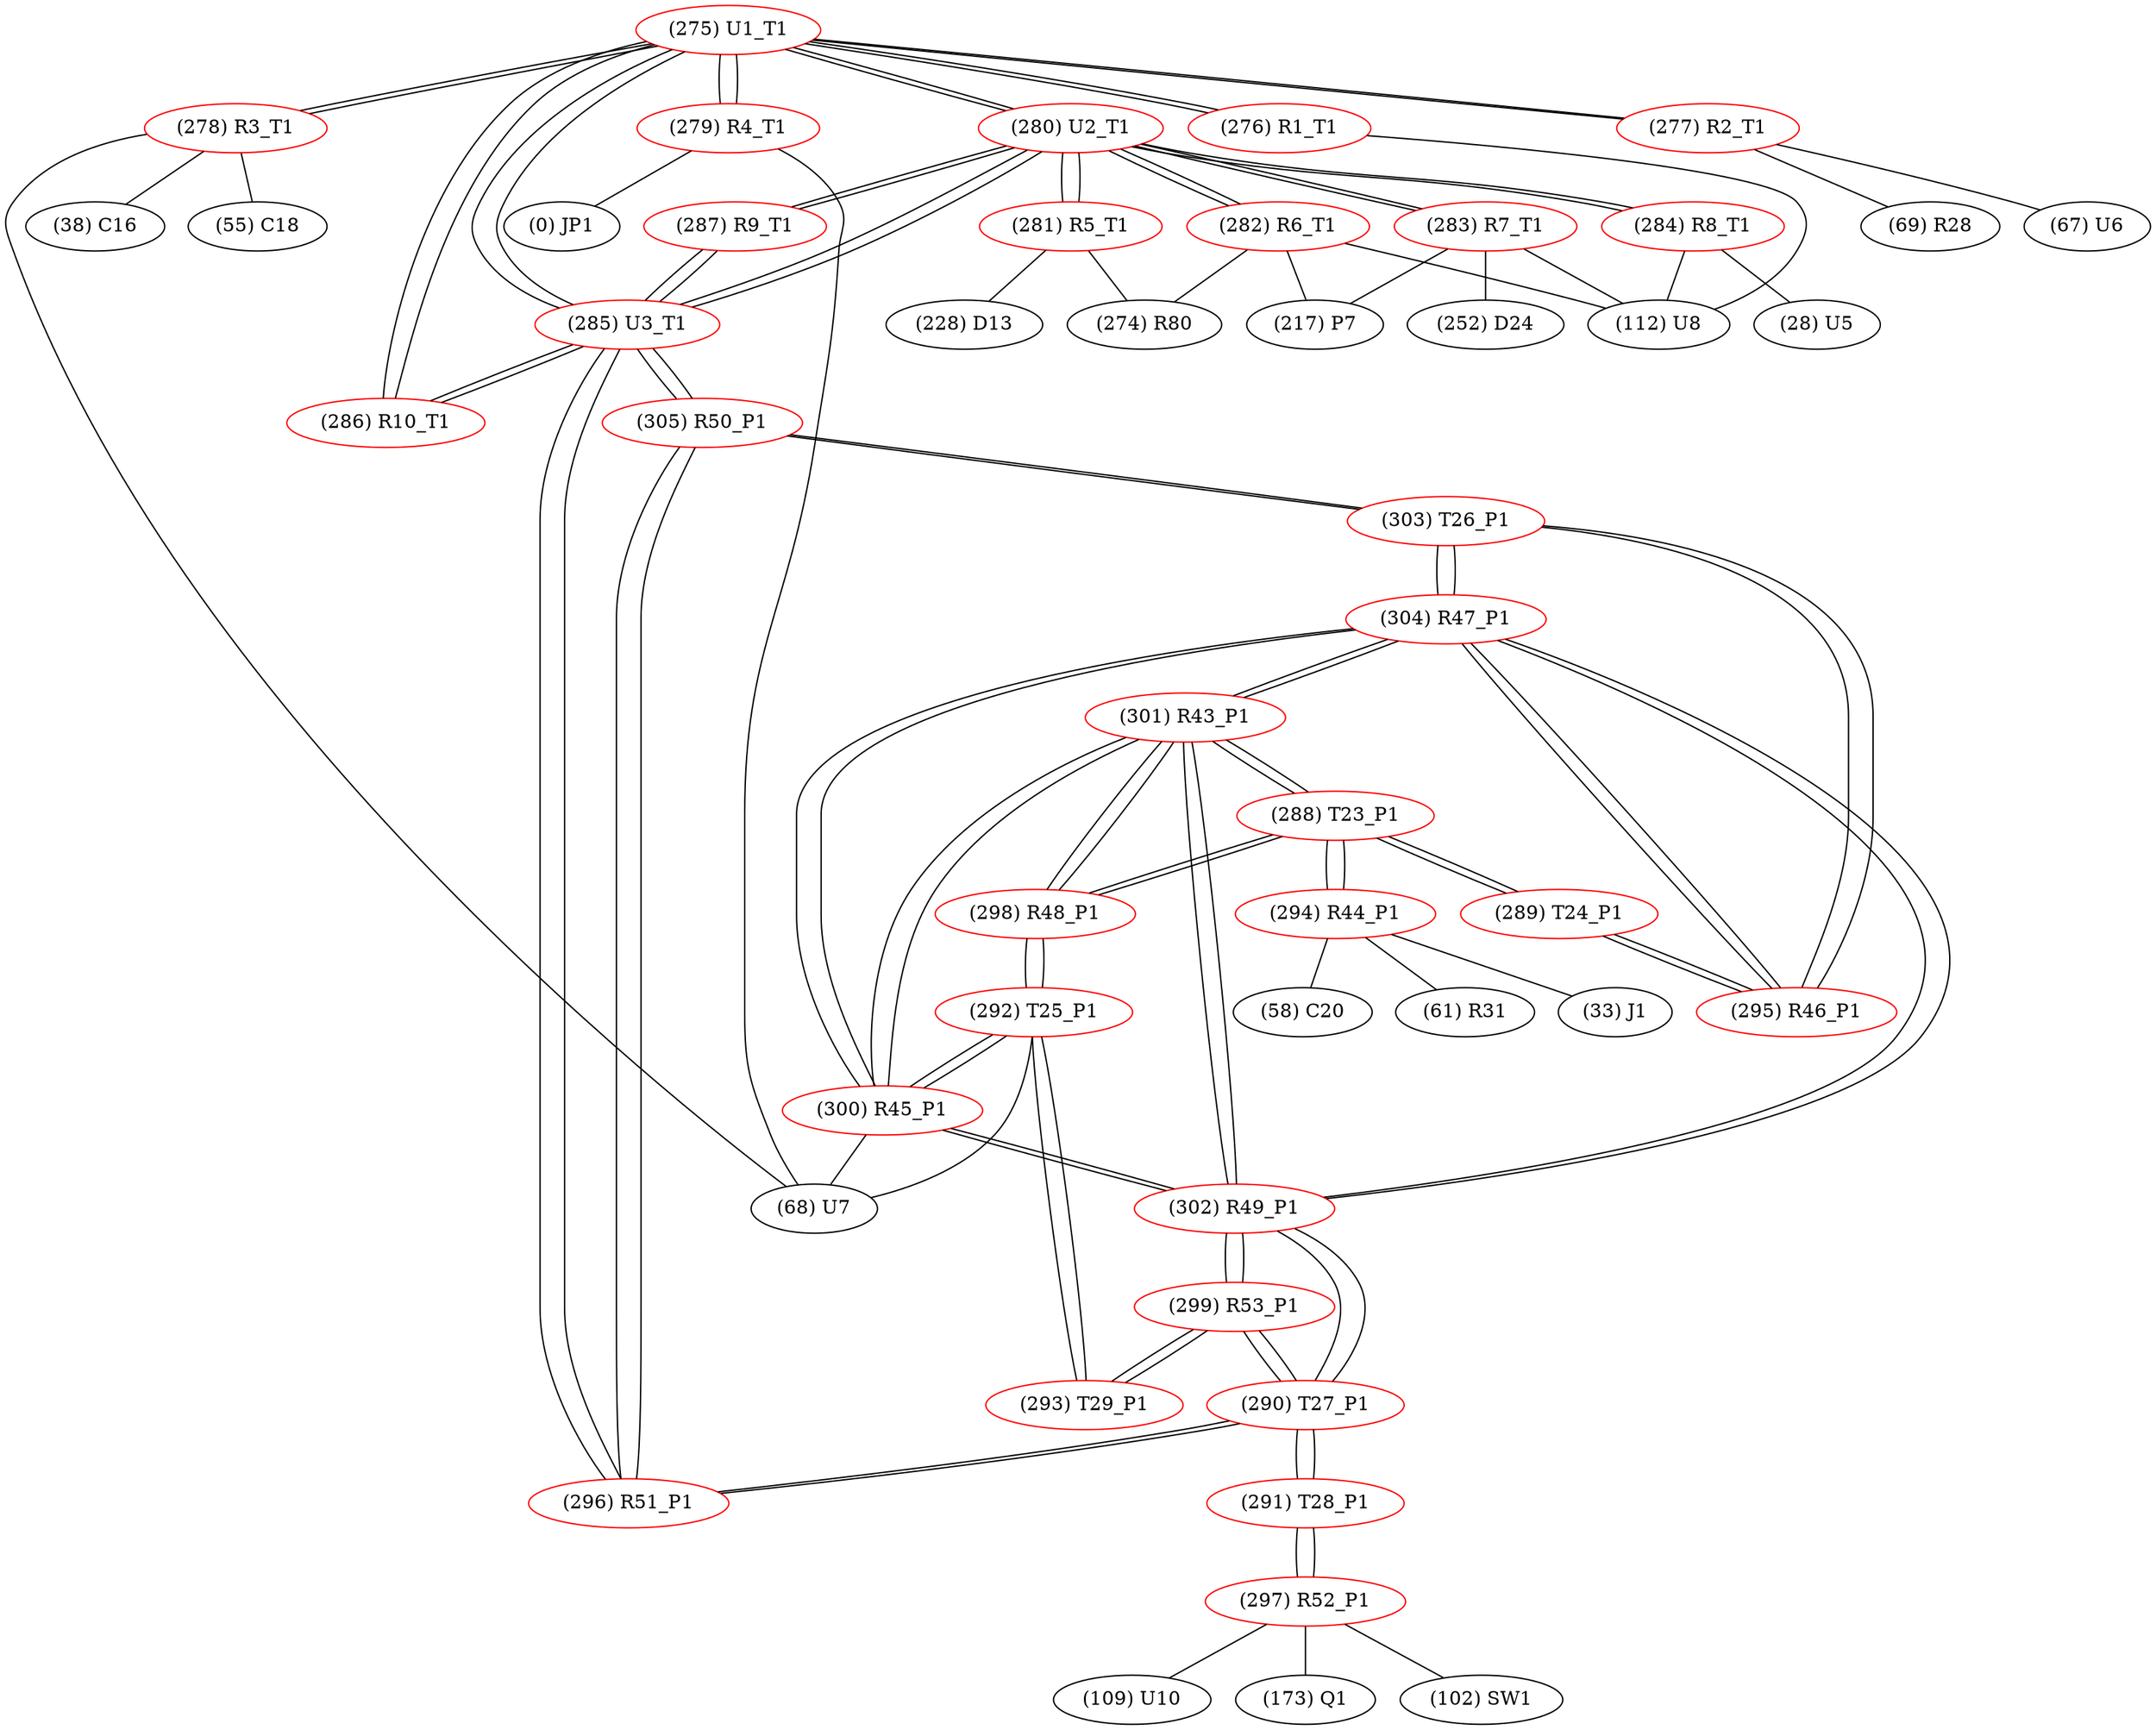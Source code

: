 graph {
	275 [label="(275) U1_T1" color=red]
	280 [label="(280) U2_T1"]
	285 [label="(285) U3_T1"]
	286 [label="(286) R10_T1"]
	279 [label="(279) R4_T1"]
	277 [label="(277) R2_T1"]
	278 [label="(278) R3_T1"]
	276 [label="(276) R1_T1"]
	276 [label="(276) R1_T1" color=red]
	112 [label="(112) U8"]
	275 [label="(275) U1_T1"]
	277 [label="(277) R2_T1" color=red]
	69 [label="(69) R28"]
	67 [label="(67) U6"]
	275 [label="(275) U1_T1"]
	278 [label="(278) R3_T1" color=red]
	55 [label="(55) C18"]
	68 [label="(68) U7"]
	38 [label="(38) C16"]
	275 [label="(275) U1_T1"]
	279 [label="(279) R4_T1" color=red]
	0 [label="(0) JP1"]
	68 [label="(68) U7"]
	275 [label="(275) U1_T1"]
	280 [label="(280) U2_T1" color=red]
	283 [label="(283) R7_T1"]
	284 [label="(284) R8_T1"]
	281 [label="(281) R5_T1"]
	282 [label="(282) R6_T1"]
	285 [label="(285) U3_T1"]
	275 [label="(275) U1_T1"]
	287 [label="(287) R9_T1"]
	281 [label="(281) R5_T1" color=red]
	228 [label="(228) D13"]
	274 [label="(274) R80"]
	280 [label="(280) U2_T1"]
	282 [label="(282) R6_T1" color=red]
	112 [label="(112) U8"]
	274 [label="(274) R80"]
	217 [label="(217) P7"]
	280 [label="(280) U2_T1"]
	283 [label="(283) R7_T1" color=red]
	217 [label="(217) P7"]
	112 [label="(112) U8"]
	252 [label="(252) D24"]
	280 [label="(280) U2_T1"]
	284 [label="(284) R8_T1" color=red]
	28 [label="(28) U5"]
	112 [label="(112) U8"]
	280 [label="(280) U2_T1"]
	285 [label="(285) U3_T1" color=red]
	280 [label="(280) U2_T1"]
	275 [label="(275) U1_T1"]
	287 [label="(287) R9_T1"]
	286 [label="(286) R10_T1"]
	296 [label="(296) R51_P1"]
	305 [label="(305) R50_P1"]
	286 [label="(286) R10_T1" color=red]
	285 [label="(285) U3_T1"]
	275 [label="(275) U1_T1"]
	287 [label="(287) R9_T1" color=red]
	280 [label="(280) U2_T1"]
	285 [label="(285) U3_T1"]
	288 [label="(288) T23_P1" color=red]
	298 [label="(298) R48_P1"]
	301 [label="(301) R43_P1"]
	289 [label="(289) T24_P1"]
	294 [label="(294) R44_P1"]
	289 [label="(289) T24_P1" color=red]
	295 [label="(295) R46_P1"]
	288 [label="(288) T23_P1"]
	290 [label="(290) T27_P1" color=red]
	296 [label="(296) R51_P1"]
	291 [label="(291) T28_P1"]
	299 [label="(299) R53_P1"]
	302 [label="(302) R49_P1"]
	291 [label="(291) T28_P1" color=red]
	297 [label="(297) R52_P1"]
	290 [label="(290) T27_P1"]
	292 [label="(292) T25_P1" color=red]
	293 [label="(293) T29_P1"]
	298 [label="(298) R48_P1"]
	300 [label="(300) R45_P1"]
	68 [label="(68) U7"]
	293 [label="(293) T29_P1" color=red]
	292 [label="(292) T25_P1"]
	299 [label="(299) R53_P1"]
	294 [label="(294) R44_P1" color=red]
	58 [label="(58) C20"]
	61 [label="(61) R31"]
	33 [label="(33) J1"]
	288 [label="(288) T23_P1"]
	295 [label="(295) R46_P1" color=red]
	303 [label="(303) T26_P1"]
	304 [label="(304) R47_P1"]
	289 [label="(289) T24_P1"]
	296 [label="(296) R51_P1" color=red]
	290 [label="(290) T27_P1"]
	305 [label="(305) R50_P1"]
	285 [label="(285) U3_T1"]
	297 [label="(297) R52_P1" color=red]
	109 [label="(109) U10"]
	173 [label="(173) Q1"]
	102 [label="(102) SW1"]
	291 [label="(291) T28_P1"]
	298 [label="(298) R48_P1" color=red]
	292 [label="(292) T25_P1"]
	288 [label="(288) T23_P1"]
	301 [label="(301) R43_P1"]
	299 [label="(299) R53_P1" color=red]
	293 [label="(293) T29_P1"]
	290 [label="(290) T27_P1"]
	302 [label="(302) R49_P1"]
	300 [label="(300) R45_P1" color=red]
	304 [label="(304) R47_P1"]
	301 [label="(301) R43_P1"]
	302 [label="(302) R49_P1"]
	292 [label="(292) T25_P1"]
	68 [label="(68) U7"]
	301 [label="(301) R43_P1" color=red]
	298 [label="(298) R48_P1"]
	288 [label="(288) T23_P1"]
	304 [label="(304) R47_P1"]
	300 [label="(300) R45_P1"]
	302 [label="(302) R49_P1"]
	302 [label="(302) R49_P1" color=red]
	304 [label="(304) R47_P1"]
	300 [label="(300) R45_P1"]
	301 [label="(301) R43_P1"]
	290 [label="(290) T27_P1"]
	299 [label="(299) R53_P1"]
	303 [label="(303) T26_P1" color=red]
	305 [label="(305) R50_P1"]
	295 [label="(295) R46_P1"]
	304 [label="(304) R47_P1"]
	304 [label="(304) R47_P1" color=red]
	300 [label="(300) R45_P1"]
	301 [label="(301) R43_P1"]
	302 [label="(302) R49_P1"]
	303 [label="(303) T26_P1"]
	295 [label="(295) R46_P1"]
	305 [label="(305) R50_P1" color=red]
	303 [label="(303) T26_P1"]
	296 [label="(296) R51_P1"]
	285 [label="(285) U3_T1"]
	275 -- 280
	275 -- 285
	275 -- 286
	275 -- 279
	275 -- 277
	275 -- 278
	275 -- 276
	276 -- 112
	276 -- 275
	277 -- 69
	277 -- 67
	277 -- 275
	278 -- 55
	278 -- 68
	278 -- 38
	278 -- 275
	279 -- 0
	279 -- 68
	279 -- 275
	280 -- 283
	280 -- 284
	280 -- 281
	280 -- 282
	280 -- 285
	280 -- 275
	280 -- 287
	281 -- 228
	281 -- 274
	281 -- 280
	282 -- 112
	282 -- 274
	282 -- 217
	282 -- 280
	283 -- 217
	283 -- 112
	283 -- 252
	283 -- 280
	284 -- 28
	284 -- 112
	284 -- 280
	285 -- 280
	285 -- 275
	285 -- 287
	285 -- 286
	285 -- 296
	285 -- 305
	286 -- 285
	286 -- 275
	287 -- 280
	287 -- 285
	288 -- 298
	288 -- 301
	288 -- 289
	288 -- 294
	289 -- 295
	289 -- 288
	290 -- 296
	290 -- 291
	290 -- 299
	290 -- 302
	291 -- 297
	291 -- 290
	292 -- 293
	292 -- 298
	292 -- 300
	292 -- 68
	293 -- 292
	293 -- 299
	294 -- 58
	294 -- 61
	294 -- 33
	294 -- 288
	295 -- 303
	295 -- 304
	295 -- 289
	296 -- 290
	296 -- 305
	296 -- 285
	297 -- 109
	297 -- 173
	297 -- 102
	297 -- 291
	298 -- 292
	298 -- 288
	298 -- 301
	299 -- 293
	299 -- 290
	299 -- 302
	300 -- 304
	300 -- 301
	300 -- 302
	300 -- 292
	300 -- 68
	301 -- 298
	301 -- 288
	301 -- 304
	301 -- 300
	301 -- 302
	302 -- 304
	302 -- 300
	302 -- 301
	302 -- 290
	302 -- 299
	303 -- 305
	303 -- 295
	303 -- 304
	304 -- 300
	304 -- 301
	304 -- 302
	304 -- 303
	304 -- 295
	305 -- 303
	305 -- 296
	305 -- 285
}